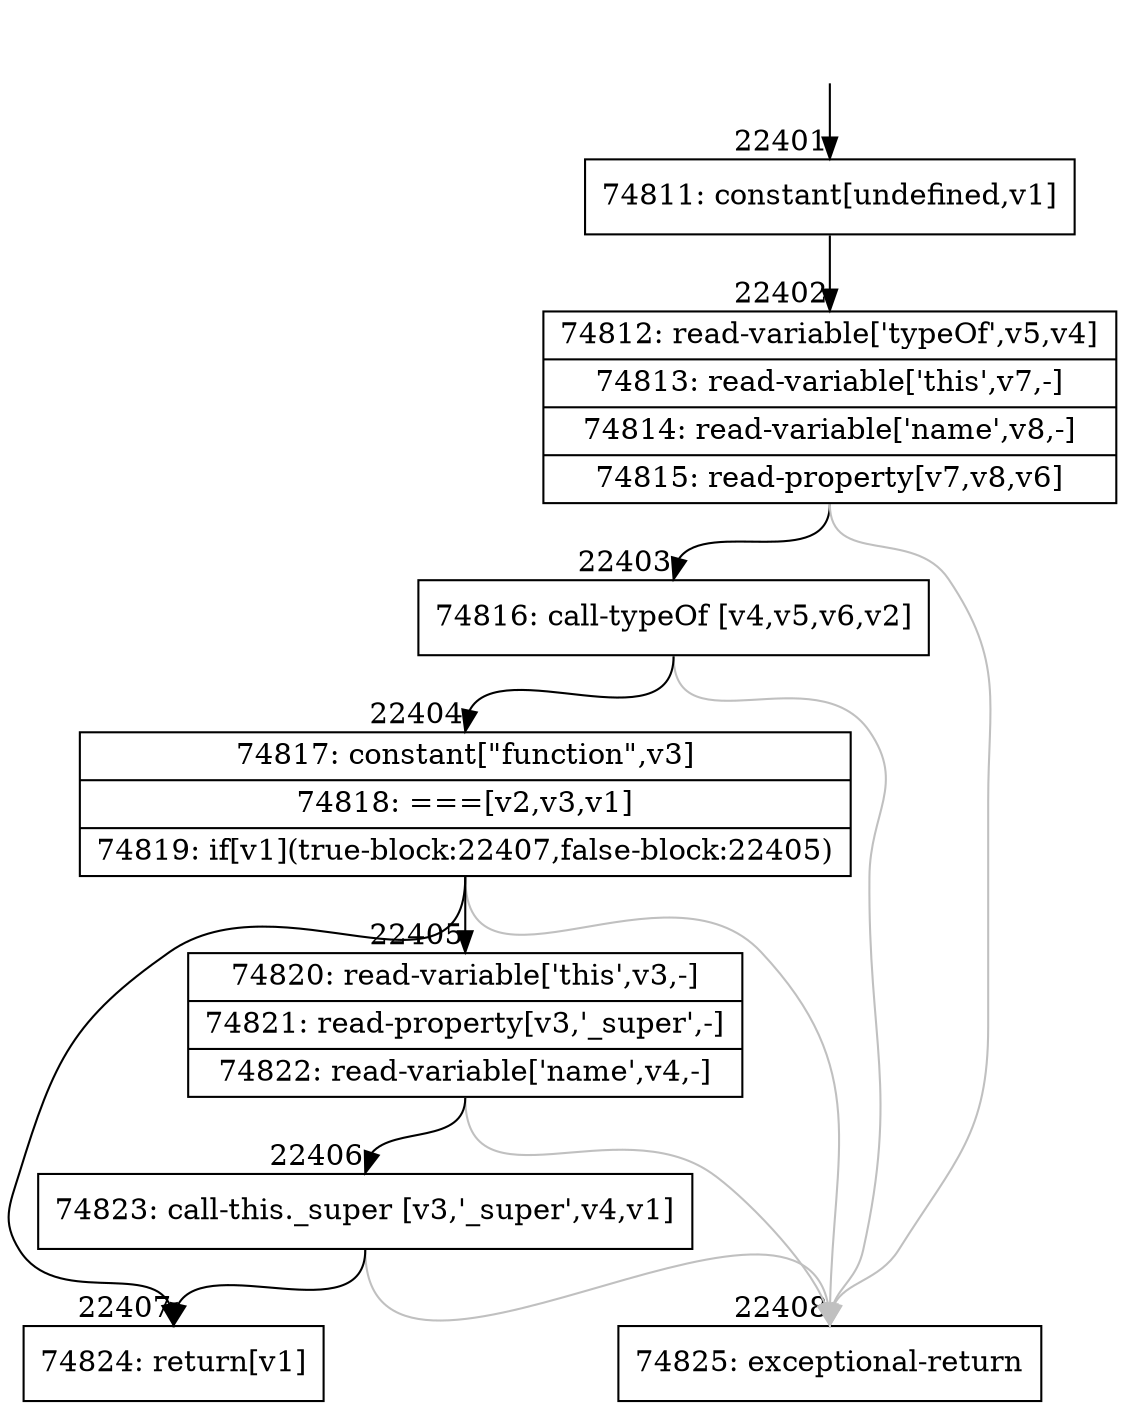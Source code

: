 digraph {
rankdir="TD"
BB_entry1956[shape=none,label=""];
BB_entry1956 -> BB22401 [tailport=s, headport=n, headlabel="    22401"]
BB22401 [shape=record label="{74811: constant[undefined,v1]}" ] 
BB22401 -> BB22402 [tailport=s, headport=n, headlabel="      22402"]
BB22402 [shape=record label="{74812: read-variable['typeOf',v5,v4]|74813: read-variable['this',v7,-]|74814: read-variable['name',v8,-]|74815: read-property[v7,v8,v6]}" ] 
BB22402 -> BB22403 [tailport=s, headport=n, headlabel="      22403"]
BB22402 -> BB22408 [tailport=s, headport=n, color=gray, headlabel="      22408"]
BB22403 [shape=record label="{74816: call-typeOf [v4,v5,v6,v2]}" ] 
BB22403 -> BB22404 [tailport=s, headport=n, headlabel="      22404"]
BB22403 -> BB22408 [tailport=s, headport=n, color=gray]
BB22404 [shape=record label="{74817: constant[\"function\",v3]|74818: ===[v2,v3,v1]|74819: if[v1](true-block:22407,false-block:22405)}" ] 
BB22404 -> BB22407 [tailport=s, headport=n, headlabel="      22407"]
BB22404 -> BB22405 [tailport=s, headport=n, headlabel="      22405"]
BB22404 -> BB22408 [tailport=s, headport=n, color=gray]
BB22405 [shape=record label="{74820: read-variable['this',v3,-]|74821: read-property[v3,'_super',-]|74822: read-variable['name',v4,-]}" ] 
BB22405 -> BB22406 [tailport=s, headport=n, headlabel="      22406"]
BB22405 -> BB22408 [tailport=s, headport=n, color=gray]
BB22406 [shape=record label="{74823: call-this._super [v3,'_super',v4,v1]}" ] 
BB22406 -> BB22407 [tailport=s, headport=n]
BB22406 -> BB22408 [tailport=s, headport=n, color=gray]
BB22407 [shape=record label="{74824: return[v1]}" ] 
BB22408 [shape=record label="{74825: exceptional-return}" ] 
//#$~ 42135
}
